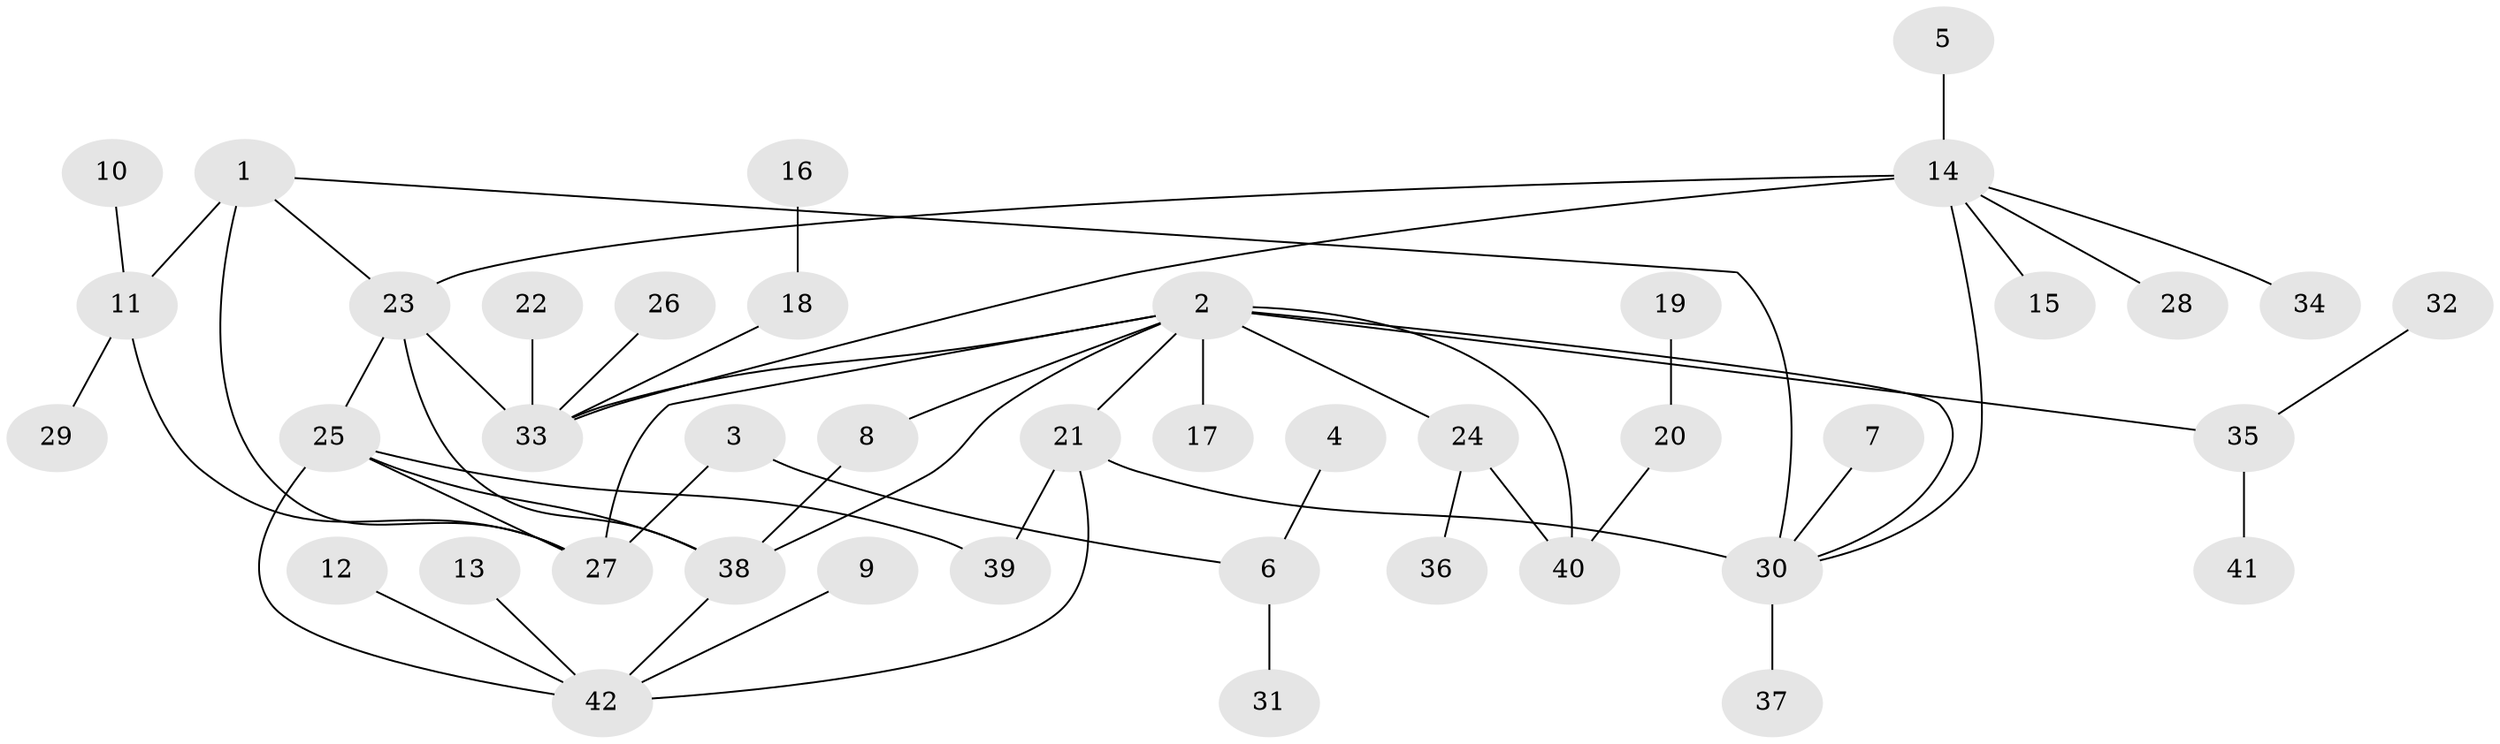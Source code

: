 // original degree distribution, {5: 0.04819277108433735, 7: 0.024096385542168676, 6: 0.07228915662650602, 3: 0.08433734939759036, 8: 0.012048192771084338, 9: 0.012048192771084338, 10: 0.03614457831325301, 2: 0.18072289156626506, 4: 0.024096385542168676, 1: 0.5060240963855421}
// Generated by graph-tools (version 1.1) at 2025/02/03/09/25 03:02:42]
// undirected, 42 vertices, 55 edges
graph export_dot {
graph [start="1"]
  node [color=gray90,style=filled];
  1;
  2;
  3;
  4;
  5;
  6;
  7;
  8;
  9;
  10;
  11;
  12;
  13;
  14;
  15;
  16;
  17;
  18;
  19;
  20;
  21;
  22;
  23;
  24;
  25;
  26;
  27;
  28;
  29;
  30;
  31;
  32;
  33;
  34;
  35;
  36;
  37;
  38;
  39;
  40;
  41;
  42;
  1 -- 11 [weight=2.0];
  1 -- 23 [weight=2.0];
  1 -- 27 [weight=2.0];
  1 -- 30 [weight=1.0];
  2 -- 8 [weight=1.0];
  2 -- 17 [weight=1.0];
  2 -- 21 [weight=1.0];
  2 -- 24 [weight=2.0];
  2 -- 27 [weight=1.0];
  2 -- 30 [weight=1.0];
  2 -- 33 [weight=1.0];
  2 -- 35 [weight=1.0];
  2 -- 38 [weight=2.0];
  2 -- 40 [weight=2.0];
  3 -- 6 [weight=1.0];
  3 -- 27 [weight=1.0];
  4 -- 6 [weight=1.0];
  5 -- 14 [weight=1.0];
  6 -- 31 [weight=1.0];
  7 -- 30 [weight=1.0];
  8 -- 38 [weight=1.0];
  9 -- 42 [weight=1.0];
  10 -- 11 [weight=1.0];
  11 -- 27 [weight=1.0];
  11 -- 29 [weight=1.0];
  12 -- 42 [weight=1.0];
  13 -- 42 [weight=1.0];
  14 -- 15 [weight=1.0];
  14 -- 23 [weight=2.0];
  14 -- 28 [weight=1.0];
  14 -- 30 [weight=1.0];
  14 -- 33 [weight=1.0];
  14 -- 34 [weight=1.0];
  16 -- 18 [weight=1.0];
  18 -- 33 [weight=1.0];
  19 -- 20 [weight=1.0];
  20 -- 40 [weight=1.0];
  21 -- 30 [weight=3.0];
  21 -- 39 [weight=1.0];
  21 -- 42 [weight=1.0];
  22 -- 33 [weight=1.0];
  23 -- 25 [weight=1.0];
  23 -- 33 [weight=2.0];
  23 -- 38 [weight=1.0];
  24 -- 36 [weight=1.0];
  24 -- 40 [weight=1.0];
  25 -- 27 [weight=1.0];
  25 -- 38 [weight=1.0];
  25 -- 39 [weight=1.0];
  25 -- 42 [weight=2.0];
  26 -- 33 [weight=1.0];
  30 -- 37 [weight=1.0];
  32 -- 35 [weight=1.0];
  35 -- 41 [weight=1.0];
  38 -- 42 [weight=2.0];
}
